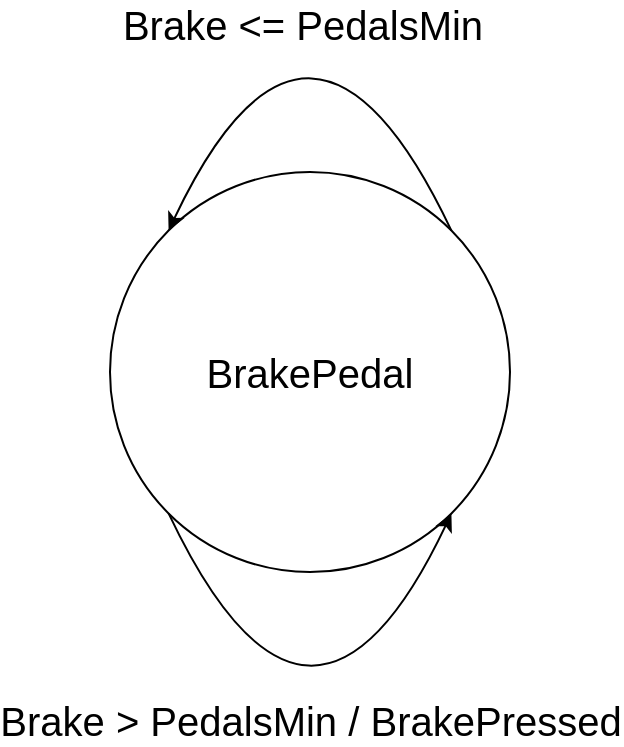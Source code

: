 <mxfile version="13.0.3" type="device"><diagram id="xNwETjeiP8Va-gjNwSYd" name="Page-1"><mxGraphModel dx="1556" dy="966" grid="1" gridSize="10" guides="1" tooltips="1" connect="1" arrows="1" fold="1" page="1" pageScale="1" pageWidth="1169" pageHeight="827" math="0" shadow="0"><root><mxCell id="0"/><mxCell id="1" parent="0"/><mxCell id="XPgV6bI0yoqQSzVc1NPG-14" value="&lt;font style=&quot;font-size: 20px&quot;&gt;BrakePedal&lt;br&gt;&lt;/font&gt;" style="ellipse;whiteSpace=wrap;html=1;aspect=fixed;" parent="1" vertex="1"><mxGeometry x="150" y="150" width="200" height="200" as="geometry"/></mxCell><mxCell id="XPgV6bI0yoqQSzVc1NPG-15" value="" style="curved=1;endArrow=classic;html=1;exitX=0;exitY=1;exitDx=0;exitDy=0;entryX=1;entryY=1;entryDx=0;entryDy=0;" parent="1" source="XPgV6bI0yoqQSzVc1NPG-14" target="XPgV6bI0yoqQSzVc1NPG-14" edge="1"><mxGeometry width="50" height="50" relative="1" as="geometry"><mxPoint x="410" y="310" as="sourcePoint"/><mxPoint x="460" y="260" as="targetPoint"/><Array as="points"><mxPoint x="250" y="470"/></Array></mxGeometry></mxCell><mxCell id="XPgV6bI0yoqQSzVc1NPG-16" value="&lt;font style=&quot;font-size: 20px&quot;&gt;Brake&amp;nbsp;&amp;gt; PedalsMin / Brake&lt;/font&gt;&lt;span style=&quot;font-size: 20px&quot;&gt;Pressed&lt;/span&gt;" style="edgeLabel;html=1;align=center;verticalAlign=middle;resizable=0;points=[];" parent="XPgV6bI0yoqQSzVc1NPG-15" vertex="1" connectable="0"><mxGeometry x="-0.45" y="15" relative="1" as="geometry"><mxPoint x="18.22" y="27.35" as="offset"/></mxGeometry></mxCell><mxCell id="XPgV6bI0yoqQSzVc1NPG-17" value="" style="curved=1;endArrow=classic;html=1;exitX=1;exitY=0;exitDx=0;exitDy=0;entryX=0;entryY=0;entryDx=0;entryDy=0;" parent="1" source="XPgV6bI0yoqQSzVc1NPG-14" target="XPgV6bI0yoqQSzVc1NPG-14" edge="1"><mxGeometry width="50" height="50" relative="1" as="geometry"><mxPoint x="410" y="310" as="sourcePoint"/><mxPoint x="460" y="260" as="targetPoint"/><Array as="points"><mxPoint x="250" y="30"/></Array></mxGeometry></mxCell><mxCell id="XPgV6bI0yoqQSzVc1NPG-18" value="&lt;font style=&quot;font-size: 20px&quot;&gt;Brake &amp;lt;= PedalsMin&lt;/font&gt;" style="edgeLabel;html=1;align=center;verticalAlign=middle;resizable=0;points=[];" parent="XPgV6bI0yoqQSzVc1NPG-17" vertex="1" connectable="0"><mxGeometry x="-0.531" y="30" relative="1" as="geometry"><mxPoint x="-14.32" y="-46.41" as="offset"/></mxGeometry></mxCell></root></mxGraphModel></diagram></mxfile>